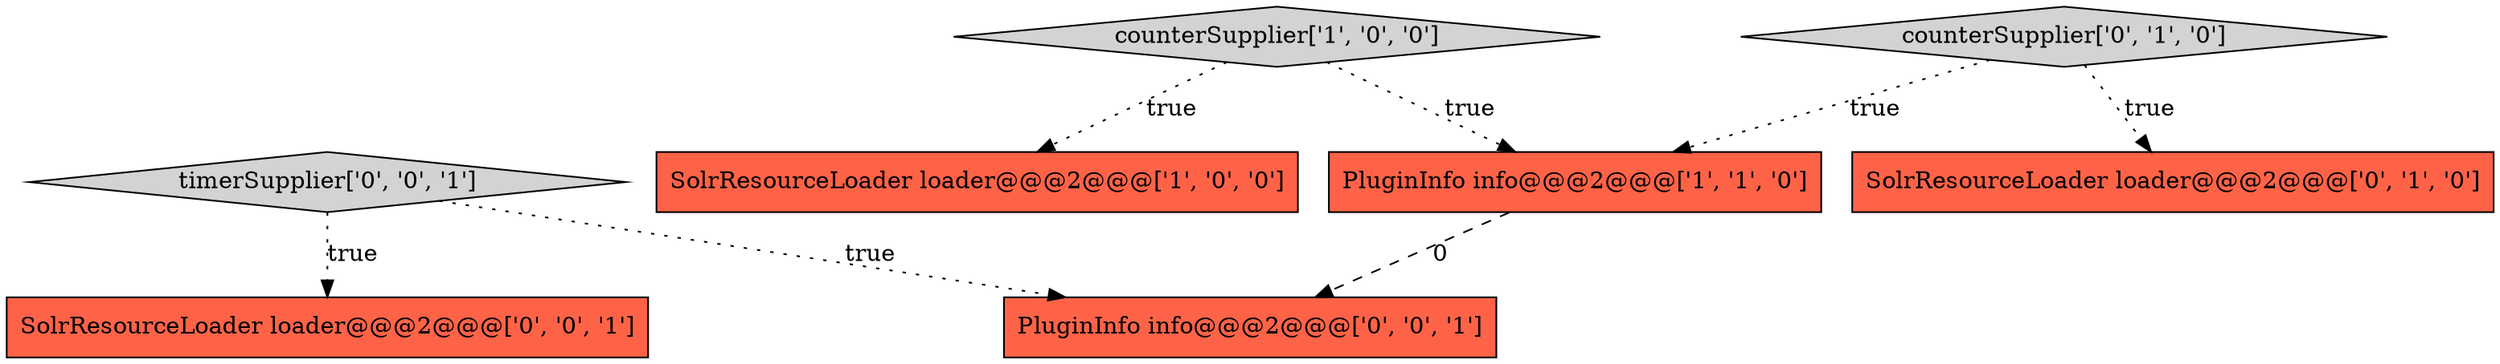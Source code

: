 digraph {
5 [style = filled, label = "timerSupplier['0', '0', '1']", fillcolor = lightgray, shape = diamond image = "AAA0AAABBB3BBB"];
6 [style = filled, label = "SolrResourceLoader loader@@@2@@@['0', '0', '1']", fillcolor = tomato, shape = box image = "AAA0AAABBB3BBB"];
7 [style = filled, label = "PluginInfo info@@@2@@@['0', '0', '1']", fillcolor = tomato, shape = box image = "AAA0AAABBB3BBB"];
4 [style = filled, label = "SolrResourceLoader loader@@@2@@@['0', '1', '0']", fillcolor = tomato, shape = box image = "AAA0AAABBB2BBB"];
0 [style = filled, label = "counterSupplier['1', '0', '0']", fillcolor = lightgray, shape = diamond image = "AAA0AAABBB1BBB"];
3 [style = filled, label = "counterSupplier['0', '1', '0']", fillcolor = lightgray, shape = diamond image = "AAA0AAABBB2BBB"];
2 [style = filled, label = "PluginInfo info@@@2@@@['1', '1', '0']", fillcolor = tomato, shape = box image = "AAA0AAABBB1BBB"];
1 [style = filled, label = "SolrResourceLoader loader@@@2@@@['1', '0', '0']", fillcolor = tomato, shape = box image = "AAA0AAABBB1BBB"];
5->6 [style = dotted, label="true"];
3->4 [style = dotted, label="true"];
0->2 [style = dotted, label="true"];
2->7 [style = dashed, label="0"];
5->7 [style = dotted, label="true"];
3->2 [style = dotted, label="true"];
0->1 [style = dotted, label="true"];
}
